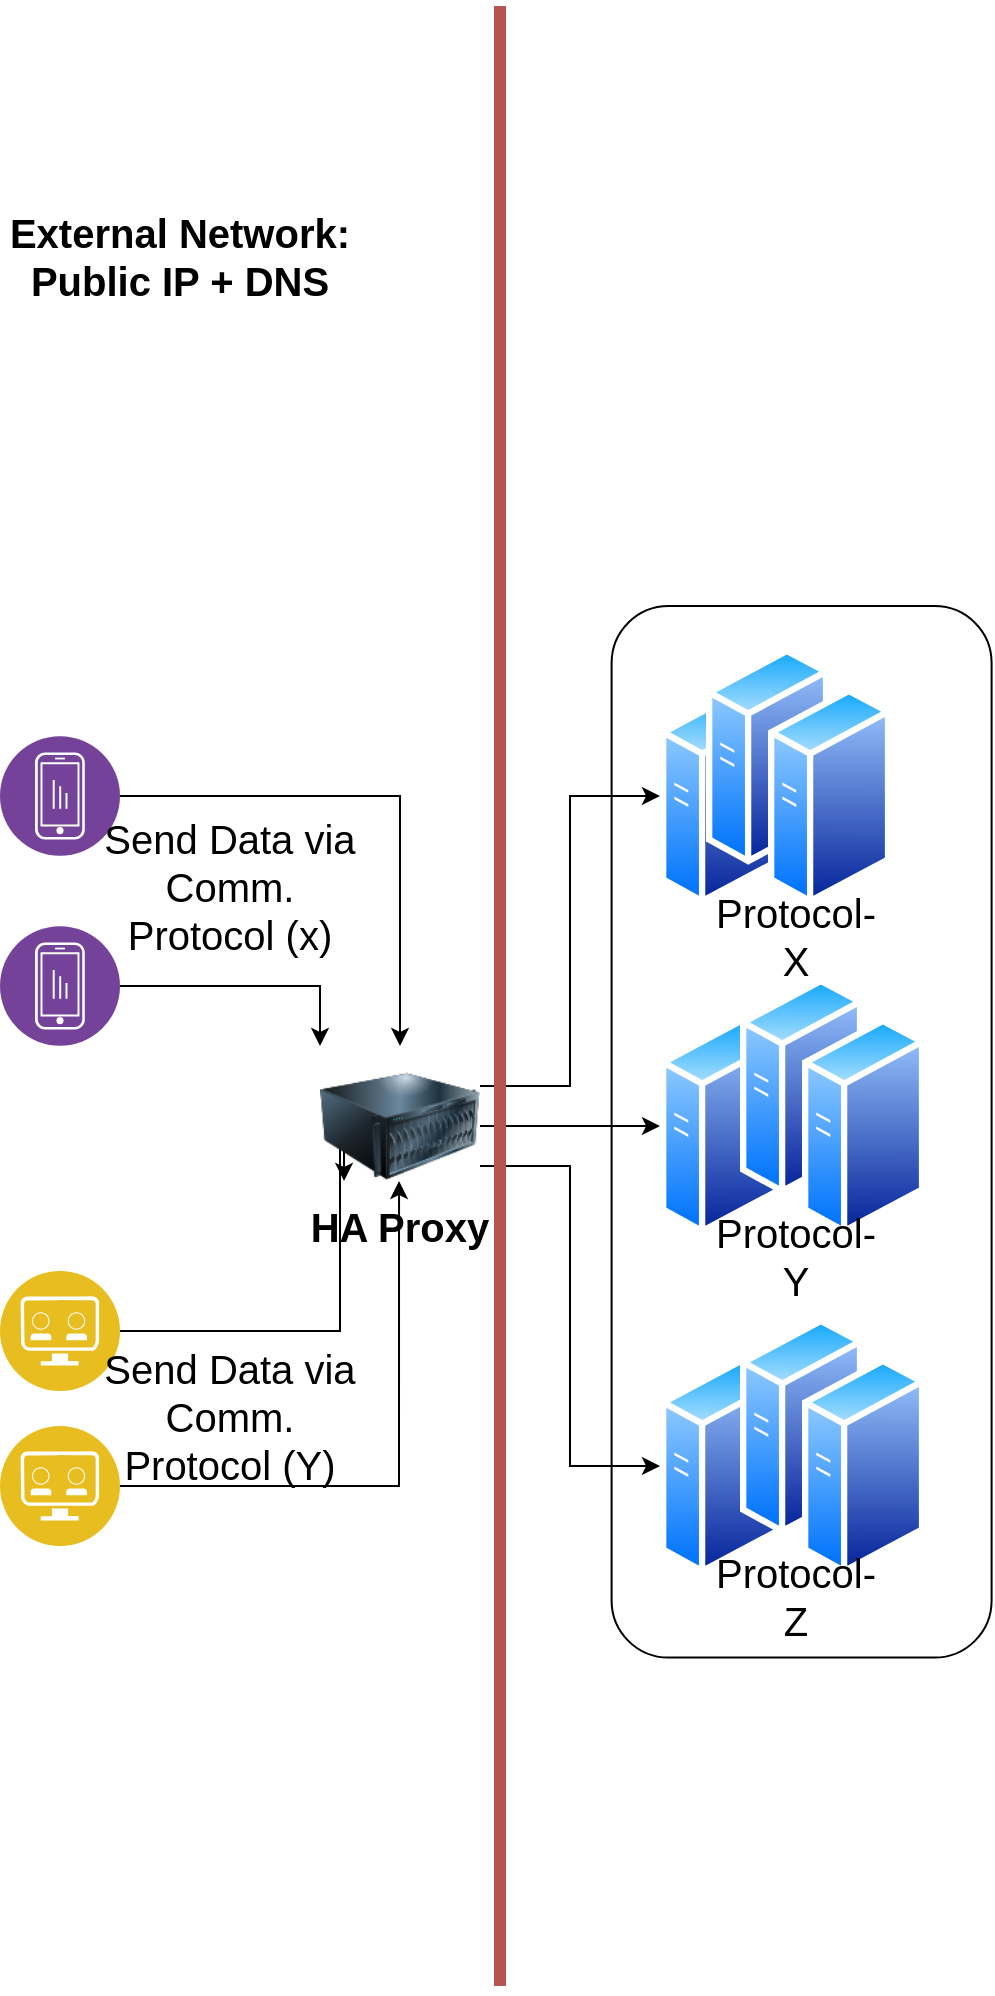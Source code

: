 <mxfile version="13.9.9" type="device"><diagram id="mYM2sXOG6Rdds38tvbGm" name="Page-1"><mxGraphModel dx="1024" dy="592" grid="1" gridSize="10" guides="1" tooltips="1" connect="1" arrows="1" fold="1" page="1" pageScale="1" pageWidth="850" pageHeight="1100" math="0" shadow="0"><root><mxCell id="0"/><mxCell id="1" parent="0"/><mxCell id="7zS47GGTxHXetaoIEKQe-1" value="" style="rounded=1;whiteSpace=wrap;html=1;rotation=-90;fontSize=20;" vertex="1" parent="1"><mxGeometry x="167.9" y="747.9" width="525.8" height="190" as="geometry"/></mxCell><mxCell id="7zS47GGTxHXetaoIEKQe-2" style="edgeStyle=orthogonalEdgeStyle;rounded=0;orthogonalLoop=1;jettySize=auto;html=1;exitX=1;exitY=0.5;exitDx=0;exitDy=0;fontSize=20;" edge="1" parent="1" source="7zS47GGTxHXetaoIEKQe-3" target="7zS47GGTxHXetaoIEKQe-16"><mxGeometry relative="1" as="geometry"/></mxCell><mxCell id="7zS47GGTxHXetaoIEKQe-3" value="" style="aspect=fixed;perimeter=ellipsePerimeter;html=1;align=center;shadow=0;dashed=0;fontColor=#4277BB;labelBackgroundColor=#ffffff;fontSize=20;spacingTop=3;image;image=img/lib/ibm/analytics/device_analytics.svg;" vertex="1" parent="1"><mxGeometry x="30" y="645" width="60" height="60" as="geometry"/></mxCell><mxCell id="7zS47GGTxHXetaoIEKQe-4" style="edgeStyle=orthogonalEdgeStyle;rounded=0;orthogonalLoop=1;jettySize=auto;html=1;exitX=1;exitY=0.5;exitDx=0;exitDy=0;entryX=0;entryY=0;entryDx=0;entryDy=0;fontSize=20;" edge="1" parent="1" source="7zS47GGTxHXetaoIEKQe-5" target="7zS47GGTxHXetaoIEKQe-16"><mxGeometry relative="1" as="geometry"/></mxCell><mxCell id="7zS47GGTxHXetaoIEKQe-5" value="" style="aspect=fixed;perimeter=ellipsePerimeter;html=1;align=center;shadow=0;dashed=0;fontColor=#4277BB;labelBackgroundColor=#ffffff;fontSize=20;spacingTop=3;image;image=img/lib/ibm/analytics/device_analytics.svg;" vertex="1" parent="1"><mxGeometry x="30" y="740" width="60" height="60" as="geometry"/></mxCell><mxCell id="7zS47GGTxHXetaoIEKQe-6" style="edgeStyle=orthogonalEdgeStyle;rounded=0;orthogonalLoop=1;jettySize=auto;html=1;exitX=1;exitY=0.5;exitDx=0;exitDy=0;entryX=0.25;entryY=0;entryDx=0;entryDy=0;fontSize=20;" edge="1" parent="1" source="7zS47GGTxHXetaoIEKQe-7" target="7zS47GGTxHXetaoIEKQe-17"><mxGeometry relative="1" as="geometry"><Array as="points"><mxPoint x="200" y="943"/><mxPoint x="200" y="830"/><mxPoint x="202" y="830"/></Array></mxGeometry></mxCell><mxCell id="7zS47GGTxHXetaoIEKQe-7" value="" style="aspect=fixed;perimeter=ellipsePerimeter;html=1;align=center;shadow=0;dashed=0;fontColor=#4277BB;labelBackgroundColor=#ffffff;fontSize=20;spacingTop=3;image;image=img/lib/ibm/applications/api_developer_portal.svg;" vertex="1" parent="1"><mxGeometry x="30" y="912.5" width="60" height="60" as="geometry"/></mxCell><mxCell id="7zS47GGTxHXetaoIEKQe-8" style="edgeStyle=orthogonalEdgeStyle;rounded=0;orthogonalLoop=1;jettySize=auto;html=1;exitX=1;exitY=0.5;exitDx=0;exitDy=0;entryX=0.5;entryY=0;entryDx=0;entryDy=0;fontSize=20;" edge="1" parent="1" source="7zS47GGTxHXetaoIEKQe-9" target="7zS47GGTxHXetaoIEKQe-17"><mxGeometry relative="1" as="geometry"><Array as="points"><mxPoint x="230" y="1020"/></Array></mxGeometry></mxCell><mxCell id="7zS47GGTxHXetaoIEKQe-9" value="" style="aspect=fixed;perimeter=ellipsePerimeter;html=1;align=center;shadow=0;dashed=0;fontColor=#4277BB;labelBackgroundColor=#ffffff;fontSize=20;spacingTop=3;image;image=img/lib/ibm/applications/api_developer_portal.svg;" vertex="1" parent="1"><mxGeometry x="30" y="990" width="60" height="60" as="geometry"/></mxCell><mxCell id="7zS47GGTxHXetaoIEKQe-10" value="" style="aspect=fixed;perimeter=ellipsePerimeter;html=1;align=center;shadow=0;dashed=0;spacingTop=3;image;image=img/lib/active_directory/generic_server.svg;fontSize=20;" vertex="1" parent="1"><mxGeometry x="360" y="785" width="61.6" height="110" as="geometry"/></mxCell><mxCell id="7zS47GGTxHXetaoIEKQe-11" value="" style="aspect=fixed;perimeter=ellipsePerimeter;html=1;align=center;shadow=0;dashed=0;spacingTop=3;image;image=img/lib/active_directory/generic_server.svg;fontSize=20;" vertex="1" parent="1"><mxGeometry x="360" y="955" width="61.6" height="110" as="geometry"/></mxCell><mxCell id="7zS47GGTxHXetaoIEKQe-12" value="" style="aspect=fixed;perimeter=ellipsePerimeter;html=1;align=center;shadow=0;dashed=0;spacingTop=3;image;image=img/lib/active_directory/generic_server.svg;fontSize=20;" vertex="1" parent="1"><mxGeometry x="360" y="620" width="61.6" height="110" as="geometry"/></mxCell><mxCell id="7zS47GGTxHXetaoIEKQe-13" style="edgeStyle=orthogonalEdgeStyle;rounded=0;orthogonalLoop=1;jettySize=auto;html=1;exitX=1;exitY=0.25;exitDx=0;exitDy=0;entryX=0;entryY=0.5;entryDx=0;entryDy=0;fontSize=20;" edge="1" parent="1" source="7zS47GGTxHXetaoIEKQe-16" target="7zS47GGTxHXetaoIEKQe-12"><mxGeometry relative="1" as="geometry"/></mxCell><mxCell id="7zS47GGTxHXetaoIEKQe-14" style="edgeStyle=orthogonalEdgeStyle;rounded=0;orthogonalLoop=1;jettySize=auto;html=1;exitX=1;exitY=0.5;exitDx=0;exitDy=0;entryX=0;entryY=0.5;entryDx=0;entryDy=0;fontSize=20;" edge="1" parent="1" source="7zS47GGTxHXetaoIEKQe-16" target="7zS47GGTxHXetaoIEKQe-10"><mxGeometry relative="1" as="geometry"/></mxCell><mxCell id="7zS47GGTxHXetaoIEKQe-15" style="edgeStyle=orthogonalEdgeStyle;rounded=0;orthogonalLoop=1;jettySize=auto;html=1;exitX=1;exitY=0.75;exitDx=0;exitDy=0;entryX=0;entryY=0.5;entryDx=0;entryDy=0;fontSize=20;" edge="1" parent="1" source="7zS47GGTxHXetaoIEKQe-16" target="7zS47GGTxHXetaoIEKQe-11"><mxGeometry relative="1" as="geometry"/></mxCell><mxCell id="7zS47GGTxHXetaoIEKQe-16" value="" style="image;html=1;image=img/lib/clip_art/computers/Server_128x128.png;fontSize=20;" vertex="1" parent="1"><mxGeometry x="190" y="800" width="80" height="80" as="geometry"/></mxCell><mxCell id="7zS47GGTxHXetaoIEKQe-17" value="&lt;font style=&quot;font-size: 20px;&quot;&gt;&lt;b style=&quot;font-size: 20px;&quot;&gt;HA Proxy&lt;/b&gt;&lt;/font&gt;" style="text;html=1;strokeColor=none;fillColor=none;align=center;verticalAlign=middle;whiteSpace=wrap;rounded=0;fontSize=20;" vertex="1" parent="1"><mxGeometry x="174.52" y="867.5" width="110" height="45" as="geometry"/></mxCell><mxCell id="7zS47GGTxHXetaoIEKQe-18" value="&lt;font style=&quot;font-size: 20px;&quot;&gt;Send Data via&lt;br style=&quot;font-size: 20px;&quot;&gt;Comm.&lt;br style=&quot;font-size: 20px;&quot;&gt;Protocol (x)&lt;br style=&quot;font-size: 20px;&quot;&gt;&lt;/font&gt;" style="text;html=1;strokeColor=none;fillColor=none;align=center;verticalAlign=middle;whiteSpace=wrap;rounded=0;fontSize=20;" vertex="1" parent="1"><mxGeometry x="70" y="690" width="150" height="60" as="geometry"/></mxCell><mxCell id="7zS47GGTxHXetaoIEKQe-19" value="&lt;font style=&quot;font-size: 20px;&quot;&gt;Send Data via&lt;br style=&quot;font-size: 20px;&quot;&gt;Comm.&lt;br style=&quot;font-size: 20px;&quot;&gt;Protocol (Y)&lt;br style=&quot;font-size: 20px;&quot;&gt;&lt;/font&gt;" style="text;html=1;strokeColor=none;fillColor=none;align=center;verticalAlign=middle;whiteSpace=wrap;rounded=0;fontSize=20;" vertex="1" parent="1"><mxGeometry x="70" y="955" width="150" height="60" as="geometry"/></mxCell><mxCell id="7zS47GGTxHXetaoIEKQe-20" value="" style="aspect=fixed;perimeter=ellipsePerimeter;html=1;align=center;shadow=0;dashed=0;spacingTop=3;image;image=img/lib/active_directory/generic_server.svg;fontSize=20;" vertex="1" parent="1"><mxGeometry x="383" y="600" width="61.6" height="110" as="geometry"/></mxCell><mxCell id="7zS47GGTxHXetaoIEKQe-21" value="" style="aspect=fixed;perimeter=ellipsePerimeter;html=1;align=center;shadow=0;dashed=0;spacingTop=3;image;image=img/lib/active_directory/generic_server.svg;fontSize=20;" vertex="1" parent="1"><mxGeometry x="414" y="620" width="61.6" height="110" as="geometry"/></mxCell><mxCell id="7zS47GGTxHXetaoIEKQe-22" value="" style="aspect=fixed;perimeter=ellipsePerimeter;html=1;align=center;shadow=0;dashed=0;spacingTop=3;image;image=img/lib/active_directory/generic_server.svg;fontSize=20;" vertex="1" parent="1"><mxGeometry x="400" y="765" width="61.6" height="110" as="geometry"/></mxCell><mxCell id="7zS47GGTxHXetaoIEKQe-23" value="" style="aspect=fixed;perimeter=ellipsePerimeter;html=1;align=center;shadow=0;dashed=0;spacingTop=3;image;image=img/lib/active_directory/generic_server.svg;fontSize=20;" vertex="1" parent="1"><mxGeometry x="431" y="785" width="61.6" height="110" as="geometry"/></mxCell><mxCell id="7zS47GGTxHXetaoIEKQe-24" value="" style="aspect=fixed;perimeter=ellipsePerimeter;html=1;align=center;shadow=0;dashed=0;spacingTop=3;image;image=img/lib/active_directory/generic_server.svg;fontSize=20;" vertex="1" parent="1"><mxGeometry x="400" y="935" width="61.6" height="110" as="geometry"/></mxCell><mxCell id="7zS47GGTxHXetaoIEKQe-25" value="" style="aspect=fixed;perimeter=ellipsePerimeter;html=1;align=center;shadow=0;dashed=0;spacingTop=3;image;image=img/lib/active_directory/generic_server.svg;fontSize=20;" vertex="1" parent="1"><mxGeometry x="431" y="955" width="61.6" height="110" as="geometry"/></mxCell><mxCell id="7zS47GGTxHXetaoIEKQe-26" value="&lt;font style=&quot;font-size: 20px;&quot;&gt;Protocol- Y&lt;/font&gt;" style="text;html=1;strokeColor=none;fillColor=none;align=center;verticalAlign=middle;whiteSpace=wrap;rounded=0;fontSize=20;" vertex="1" parent="1"><mxGeometry x="383" y="890" width="90" height="30" as="geometry"/></mxCell><mxCell id="7zS47GGTxHXetaoIEKQe-27" value="&lt;font style=&quot;font-size: 20px;&quot;&gt;Protocol- Z&lt;/font&gt;" style="text;html=1;strokeColor=none;fillColor=none;align=center;verticalAlign=middle;whiteSpace=wrap;rounded=0;fontSize=20;" vertex="1" parent="1"><mxGeometry x="383" y="1060" width="90" height="30" as="geometry"/></mxCell><mxCell id="7zS47GGTxHXetaoIEKQe-28" value="&lt;font style=&quot;font-size: 20px;&quot;&gt;Protocol- X&lt;/font&gt;" style="text;html=1;strokeColor=none;fillColor=none;align=center;verticalAlign=middle;whiteSpace=wrap;rounded=0;fontSize=20;" vertex="1" parent="1"><mxGeometry x="383" y="730" width="90" height="30" as="geometry"/></mxCell><mxCell id="7zS47GGTxHXetaoIEKQe-29" value="" style="endArrow=none;html=1;strokeWidth=6;fillColor=#f8cecc;strokeColor=#b85450;rounded=0;gradientColor=#ea6b66;fontSize=20;" edge="1" parent="1"><mxGeometry width="50" height="50" relative="1" as="geometry"><mxPoint x="280" y="280" as="sourcePoint"/><mxPoint x="280" y="1270" as="targetPoint"/></mxGeometry></mxCell><mxCell id="7zS47GGTxHXetaoIEKQe-30" value="&lt;b style=&quot;font-size: 20px;&quot;&gt;External Network:&lt;br style=&quot;font-size: 20px;&quot;&gt;Public IP + DNS&lt;/b&gt;" style="text;html=1;strokeColor=none;fillColor=none;align=center;verticalAlign=middle;whiteSpace=wrap;rounded=0;fontSize=20;" vertex="1" parent="1"><mxGeometry x="30" y="350" width="180" height="110" as="geometry"/></mxCell></root></mxGraphModel></diagram></mxfile>